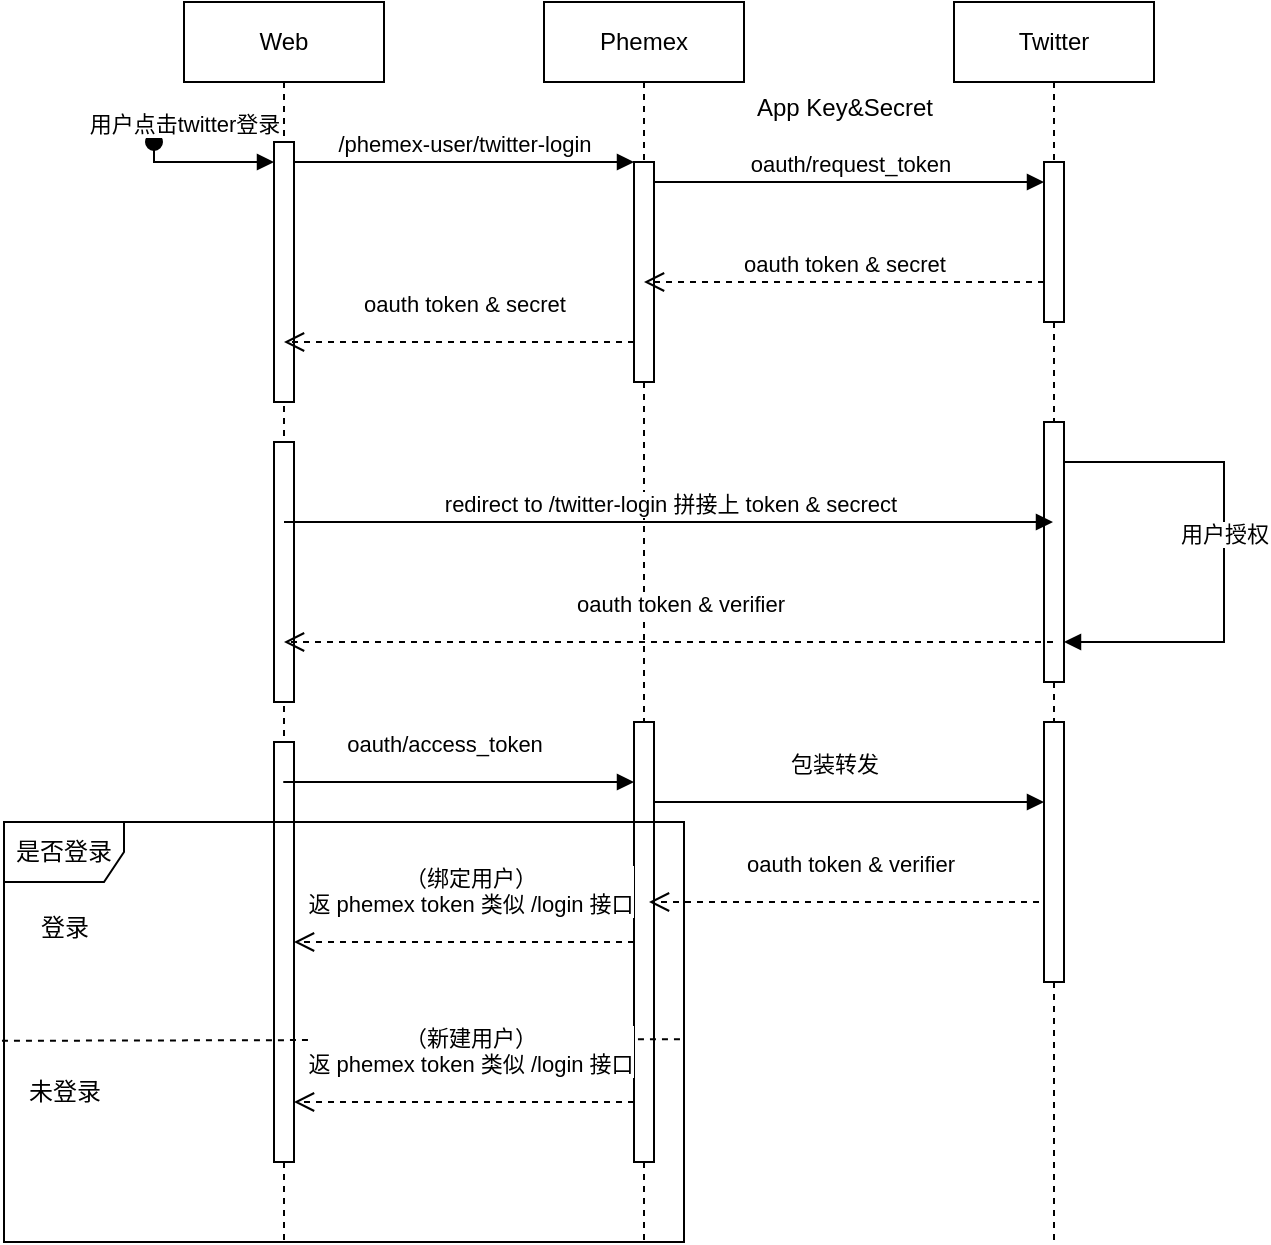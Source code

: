 <mxfile version="21.8.0" type="github">
  <diagram name="Page-1" id="2YBvvXClWsGukQMizWep">
    <mxGraphModel dx="1930" dy="651" grid="1" gridSize="10" guides="1" tooltips="1" connect="1" arrows="1" fold="1" page="1" pageScale="1" pageWidth="850" pageHeight="1100" math="0" shadow="0">
      <root>
        <mxCell id="0" />
        <mxCell id="1" parent="0" />
        <mxCell id="aM9ryv3xv72pqoxQDRHE-1" value="Web" style="shape=umlLifeline;perimeter=lifelinePerimeter;whiteSpace=wrap;html=1;container=0;dropTarget=0;collapsible=0;recursiveResize=0;outlineConnect=0;portConstraint=eastwest;newEdgeStyle={&quot;edgeStyle&quot;:&quot;elbowEdgeStyle&quot;,&quot;elbow&quot;:&quot;vertical&quot;,&quot;curved&quot;:0,&quot;rounded&quot;:0};" parent="1" vertex="1">
          <mxGeometry x="40" y="40" width="100" height="620" as="geometry" />
        </mxCell>
        <mxCell id="aM9ryv3xv72pqoxQDRHE-2" value="" style="html=1;points=[];perimeter=orthogonalPerimeter;outlineConnect=0;targetShapes=umlLifeline;portConstraint=eastwest;newEdgeStyle={&quot;edgeStyle&quot;:&quot;elbowEdgeStyle&quot;,&quot;elbow&quot;:&quot;vertical&quot;,&quot;curved&quot;:0,&quot;rounded&quot;:0};" parent="aM9ryv3xv72pqoxQDRHE-1" vertex="1">
          <mxGeometry x="45" y="70" width="10" height="130" as="geometry" />
        </mxCell>
        <mxCell id="aM9ryv3xv72pqoxQDRHE-3" value="用户点击twitter登录" style="html=1;verticalAlign=bottom;startArrow=oval;endArrow=block;startSize=8;edgeStyle=elbowEdgeStyle;elbow=vertical;curved=0;rounded=0;" parent="aM9ryv3xv72pqoxQDRHE-1" target="aM9ryv3xv72pqoxQDRHE-2" edge="1">
          <mxGeometry x="-0.286" y="10" relative="1" as="geometry">
            <mxPoint x="-15" y="70" as="sourcePoint" />
            <Array as="points">
              <mxPoint x="20" y="80" />
            </Array>
            <mxPoint as="offset" />
          </mxGeometry>
        </mxCell>
        <mxCell id="XHh2MtFzzOAAZeAn6uru-7" value="" style="html=1;points=[];perimeter=orthogonalPerimeter;outlineConnect=0;targetShapes=umlLifeline;portConstraint=eastwest;newEdgeStyle={&quot;edgeStyle&quot;:&quot;elbowEdgeStyle&quot;,&quot;elbow&quot;:&quot;vertical&quot;,&quot;curved&quot;:0,&quot;rounded&quot;:0};" vertex="1" parent="aM9ryv3xv72pqoxQDRHE-1">
          <mxGeometry x="45" y="220" width="10" height="130" as="geometry" />
        </mxCell>
        <mxCell id="XHh2MtFzzOAAZeAn6uru-12" value="" style="html=1;points=[];perimeter=orthogonalPerimeter;outlineConnect=0;targetShapes=umlLifeline;portConstraint=eastwest;newEdgeStyle={&quot;edgeStyle&quot;:&quot;elbowEdgeStyle&quot;,&quot;elbow&quot;:&quot;vertical&quot;,&quot;curved&quot;:0,&quot;rounded&quot;:0};" vertex="1" parent="aM9ryv3xv72pqoxQDRHE-1">
          <mxGeometry x="45" y="370" width="10" height="210" as="geometry" />
        </mxCell>
        <mxCell id="aM9ryv3xv72pqoxQDRHE-5" value="Phemex" style="shape=umlLifeline;perimeter=lifelinePerimeter;whiteSpace=wrap;html=1;container=0;dropTarget=0;collapsible=0;recursiveResize=0;outlineConnect=0;portConstraint=eastwest;newEdgeStyle={&quot;edgeStyle&quot;:&quot;elbowEdgeStyle&quot;,&quot;elbow&quot;:&quot;vertical&quot;,&quot;curved&quot;:0,&quot;rounded&quot;:0};" parent="1" vertex="1">
          <mxGeometry x="220" y="40" width="100" height="620" as="geometry" />
        </mxCell>
        <mxCell id="aM9ryv3xv72pqoxQDRHE-6" value="" style="html=1;points=[];perimeter=orthogonalPerimeter;outlineConnect=0;targetShapes=umlLifeline;portConstraint=eastwest;newEdgeStyle={&quot;edgeStyle&quot;:&quot;elbowEdgeStyle&quot;,&quot;elbow&quot;:&quot;vertical&quot;,&quot;curved&quot;:0,&quot;rounded&quot;:0};" parent="aM9ryv3xv72pqoxQDRHE-5" vertex="1">
          <mxGeometry x="45" y="80" width="10" height="110" as="geometry" />
        </mxCell>
        <mxCell id="XHh2MtFzzOAAZeAn6uru-13" value="" style="html=1;points=[];perimeter=orthogonalPerimeter;outlineConnect=0;targetShapes=umlLifeline;portConstraint=eastwest;newEdgeStyle={&quot;edgeStyle&quot;:&quot;elbowEdgeStyle&quot;,&quot;elbow&quot;:&quot;vertical&quot;,&quot;curved&quot;:0,&quot;rounded&quot;:0};" vertex="1" parent="aM9ryv3xv72pqoxQDRHE-5">
          <mxGeometry x="45" y="360" width="10" height="220" as="geometry" />
        </mxCell>
        <mxCell id="aM9ryv3xv72pqoxQDRHE-7" value="/phemex-user/twitter-login" style="html=1;verticalAlign=bottom;endArrow=block;edgeStyle=elbowEdgeStyle;elbow=vertical;curved=0;rounded=0;" parent="1" source="aM9ryv3xv72pqoxQDRHE-2" target="aM9ryv3xv72pqoxQDRHE-6" edge="1">
          <mxGeometry relative="1" as="geometry">
            <mxPoint x="195" y="130" as="sourcePoint" />
            <Array as="points">
              <mxPoint x="180" y="120" />
            </Array>
          </mxGeometry>
        </mxCell>
        <mxCell id="aM9ryv3xv72pqoxQDRHE-8" value="oauth token &amp;amp; secret" style="html=1;verticalAlign=bottom;endArrow=open;dashed=1;endSize=8;edgeStyle=elbowEdgeStyle;elbow=vertical;curved=0;rounded=0;" parent="1" source="XHh2MtFzzOAAZeAn6uru-2" target="aM9ryv3xv72pqoxQDRHE-5" edge="1">
          <mxGeometry relative="1" as="geometry">
            <mxPoint x="350" y="280" as="targetPoint" />
            <Array as="points">
              <mxPoint x="370" y="180" />
            </Array>
            <mxPoint x="265" y="200" as="sourcePoint" />
          </mxGeometry>
        </mxCell>
        <mxCell id="XHh2MtFzzOAAZeAn6uru-1" value="Twitter" style="shape=umlLifeline;perimeter=lifelinePerimeter;whiteSpace=wrap;html=1;container=0;dropTarget=0;collapsible=0;recursiveResize=0;outlineConnect=0;portConstraint=eastwest;newEdgeStyle={&quot;edgeStyle&quot;:&quot;elbowEdgeStyle&quot;,&quot;elbow&quot;:&quot;vertical&quot;,&quot;curved&quot;:0,&quot;rounded&quot;:0};" vertex="1" parent="1">
          <mxGeometry x="425" y="40" width="100" height="620" as="geometry" />
        </mxCell>
        <mxCell id="XHh2MtFzzOAAZeAn6uru-2" value="" style="html=1;points=[];perimeter=orthogonalPerimeter;outlineConnect=0;targetShapes=umlLifeline;portConstraint=eastwest;newEdgeStyle={&quot;edgeStyle&quot;:&quot;elbowEdgeStyle&quot;,&quot;elbow&quot;:&quot;vertical&quot;,&quot;curved&quot;:0,&quot;rounded&quot;:0};" vertex="1" parent="XHh2MtFzzOAAZeAn6uru-1">
          <mxGeometry x="45" y="80" width="10" height="80" as="geometry" />
        </mxCell>
        <mxCell id="XHh2MtFzzOAAZeAn6uru-9" value="" style="html=1;points=[];perimeter=orthogonalPerimeter;outlineConnect=0;targetShapes=umlLifeline;portConstraint=eastwest;newEdgeStyle={&quot;edgeStyle&quot;:&quot;elbowEdgeStyle&quot;,&quot;elbow&quot;:&quot;vertical&quot;,&quot;curved&quot;:0,&quot;rounded&quot;:0};" vertex="1" parent="XHh2MtFzzOAAZeAn6uru-1">
          <mxGeometry x="45" y="210" width="10" height="130" as="geometry" />
        </mxCell>
        <mxCell id="XHh2MtFzzOAAZeAn6uru-10" value="用户授权" style="html=1;verticalAlign=bottom;endArrow=block;edgeStyle=elbowEdgeStyle;rounded=0;" edge="1" parent="XHh2MtFzzOAAZeAn6uru-1" source="XHh2MtFzzOAAZeAn6uru-9" target="XHh2MtFzzOAAZeAn6uru-9">
          <mxGeometry relative="1" as="geometry">
            <mxPoint x="65" y="230" as="sourcePoint" />
            <Array as="points">
              <mxPoint x="135" y="230" />
            </Array>
            <mxPoint x="449.5" y="230" as="targetPoint" />
          </mxGeometry>
        </mxCell>
        <mxCell id="XHh2MtFzzOAAZeAn6uru-17" value="" style="html=1;points=[];perimeter=orthogonalPerimeter;outlineConnect=0;targetShapes=umlLifeline;portConstraint=eastwest;newEdgeStyle={&quot;edgeStyle&quot;:&quot;elbowEdgeStyle&quot;,&quot;elbow&quot;:&quot;vertical&quot;,&quot;curved&quot;:0,&quot;rounded&quot;:0};" vertex="1" parent="XHh2MtFzzOAAZeAn6uru-1">
          <mxGeometry x="45" y="360" width="10" height="130" as="geometry" />
        </mxCell>
        <mxCell id="XHh2MtFzzOAAZeAn6uru-4" value="oauth/request_token" style="html=1;verticalAlign=bottom;endArrow=block;edgeStyle=elbowEdgeStyle;elbow=vertical;curved=0;rounded=0;" edge="1" parent="1" source="aM9ryv3xv72pqoxQDRHE-6" target="XHh2MtFzzOAAZeAn6uru-2">
          <mxGeometry relative="1" as="geometry">
            <mxPoint x="270" y="130" as="sourcePoint" />
            <Array as="points">
              <mxPoint x="355" y="130" />
            </Array>
            <mxPoint x="440" y="130" as="targetPoint" />
          </mxGeometry>
        </mxCell>
        <mxCell id="XHh2MtFzzOAAZeAn6uru-5" value="App Key&amp;amp;Secret" style="text;html=1;align=center;verticalAlign=middle;resizable=0;points=[];autosize=1;strokeColor=none;fillColor=none;" vertex="1" parent="1">
          <mxGeometry x="315" y="78" width="110" height="30" as="geometry" />
        </mxCell>
        <mxCell id="XHh2MtFzzOAAZeAn6uru-6" value="oauth token &amp;amp; secret" style="html=1;verticalAlign=bottom;endArrow=open;dashed=1;endSize=8;edgeStyle=elbowEdgeStyle;elbow=vertical;curved=0;rounded=0;" edge="1" parent="1" source="aM9ryv3xv72pqoxQDRHE-6" target="aM9ryv3xv72pqoxQDRHE-1">
          <mxGeometry x="-0.028" y="-10" relative="1" as="geometry">
            <mxPoint x="-40" y="210" as="targetPoint" />
            <Array as="points">
              <mxPoint x="245" y="210" />
            </Array>
            <mxPoint x="140" y="210" as="sourcePoint" />
            <mxPoint as="offset" />
          </mxGeometry>
        </mxCell>
        <mxCell id="XHh2MtFzzOAAZeAn6uru-8" value="redirect to /twitter-login 拼接上 token &amp;amp; secrect" style="html=1;verticalAlign=bottom;endArrow=block;edgeStyle=elbowEdgeStyle;rounded=0;" edge="1" parent="1" source="aM9ryv3xv72pqoxQDRHE-1">
          <mxGeometry relative="1" as="geometry">
            <mxPoint x="100" y="260" as="sourcePoint" />
            <Array as="points">
              <mxPoint x="160" y="300" />
            </Array>
            <mxPoint x="474.5" y="300" as="targetPoint" />
          </mxGeometry>
        </mxCell>
        <mxCell id="XHh2MtFzzOAAZeAn6uru-11" value="oauth token &amp;amp;&amp;nbsp;verifier" style="html=1;verticalAlign=bottom;endArrow=open;dashed=1;endSize=8;edgeStyle=elbowEdgeStyle;elbow=vertical;curved=0;rounded=0;" edge="1" parent="1">
          <mxGeometry x="-0.028" y="-10" relative="1" as="geometry">
            <mxPoint x="90" y="360" as="targetPoint" />
            <Array as="points">
              <mxPoint x="245" y="360" />
            </Array>
            <mxPoint x="474.5" y="360" as="sourcePoint" />
            <mxPoint as="offset" />
          </mxGeometry>
        </mxCell>
        <mxCell id="XHh2MtFzzOAAZeAn6uru-14" value="oauth/access_token" style="html=1;verticalAlign=bottom;endArrow=block;edgeStyle=elbowEdgeStyle;rounded=0;" edge="1" parent="1">
          <mxGeometry x="-0.083" y="10" relative="1" as="geometry">
            <mxPoint x="89.63" y="430" as="sourcePoint" />
            <Array as="points">
              <mxPoint x="200" y="430" />
            </Array>
            <mxPoint x="265" y="430" as="targetPoint" />
            <mxPoint as="offset" />
          </mxGeometry>
        </mxCell>
        <mxCell id="XHh2MtFzzOAAZeAn6uru-15" value="包装转发" style="html=1;verticalAlign=bottom;endArrow=block;edgeStyle=elbowEdgeStyle;rounded=0;" edge="1" parent="1" source="XHh2MtFzzOAAZeAn6uru-13" target="XHh2MtFzzOAAZeAn6uru-17">
          <mxGeometry x="-0.083" y="10" relative="1" as="geometry">
            <mxPoint x="282.31" y="440" as="sourcePoint" />
            <Array as="points">
              <mxPoint x="392.68" y="440" />
            </Array>
            <mxPoint x="457.68" y="440" as="targetPoint" />
            <mxPoint as="offset" />
          </mxGeometry>
        </mxCell>
        <mxCell id="XHh2MtFzzOAAZeAn6uru-16" value="oauth token &amp;amp;&amp;nbsp;verifier" style="html=1;verticalAlign=bottom;endArrow=open;dashed=1;endSize=8;edgeStyle=elbowEdgeStyle;elbow=vertical;curved=0;rounded=0;" edge="1" parent="1">
          <mxGeometry x="-0.028" y="-10" relative="1" as="geometry">
            <mxPoint x="272.5" y="490" as="targetPoint" />
            <Array as="points">
              <mxPoint x="387.5" y="490" />
            </Array>
            <mxPoint x="467.5" y="490" as="sourcePoint" />
            <mxPoint as="offset" />
          </mxGeometry>
        </mxCell>
        <mxCell id="XHh2MtFzzOAAZeAn6uru-18" value="（绑定用户）&lt;br&gt;返 phemex token 类似 /login 接口" style="html=1;verticalAlign=bottom;endArrow=open;dashed=1;endSize=8;edgeStyle=elbowEdgeStyle;elbow=vertical;curved=0;rounded=0;" edge="1" parent="1" source="XHh2MtFzzOAAZeAn6uru-13" target="XHh2MtFzzOAAZeAn6uru-12">
          <mxGeometry x="-0.028" y="-10" relative="1" as="geometry">
            <mxPoint x="80" y="510" as="targetPoint" />
            <Array as="points">
              <mxPoint x="195" y="510" />
            </Array>
            <mxPoint x="275" y="510" as="sourcePoint" />
            <mxPoint as="offset" />
          </mxGeometry>
        </mxCell>
        <mxCell id="XHh2MtFzzOAAZeAn6uru-19" value="是否登录" style="shape=umlFrame;whiteSpace=wrap;html=1;pointerEvents=0;" vertex="1" parent="1">
          <mxGeometry x="-50" y="450" width="340" height="210" as="geometry" />
        </mxCell>
        <mxCell id="XHh2MtFzzOAAZeAn6uru-20" value="" style="endArrow=none;dashed=1;html=1;rounded=0;exitX=-0.003;exitY=0.521;exitDx=0;exitDy=0;exitPerimeter=0;entryX=1;entryY=0.517;entryDx=0;entryDy=0;entryPerimeter=0;" edge="1" parent="1" source="XHh2MtFzzOAAZeAn6uru-19" target="XHh2MtFzzOAAZeAn6uru-19">
          <mxGeometry width="50" height="50" relative="1" as="geometry">
            <mxPoint x="320" y="460" as="sourcePoint" />
            <mxPoint x="370" y="410" as="targetPoint" />
          </mxGeometry>
        </mxCell>
        <mxCell id="XHh2MtFzzOAAZeAn6uru-21" value="登录" style="text;html=1;align=center;verticalAlign=middle;resizable=0;points=[];autosize=1;strokeColor=none;fillColor=none;" vertex="1" parent="1">
          <mxGeometry x="-45" y="488" width="50" height="30" as="geometry" />
        </mxCell>
        <mxCell id="XHh2MtFzzOAAZeAn6uru-22" value="未登录" style="text;html=1;align=center;verticalAlign=middle;resizable=0;points=[];autosize=1;strokeColor=none;fillColor=none;" vertex="1" parent="1">
          <mxGeometry x="-50" y="570" width="60" height="30" as="geometry" />
        </mxCell>
        <mxCell id="XHh2MtFzzOAAZeAn6uru-23" value="（新建用户）&lt;br&gt;返 phemex token 类似 /login 接口" style="html=1;verticalAlign=bottom;endArrow=open;dashed=1;endSize=8;edgeStyle=elbowEdgeStyle;elbow=vertical;curved=0;rounded=0;" edge="1" parent="1" source="XHh2MtFzzOAAZeAn6uru-13" target="XHh2MtFzzOAAZeAn6uru-12">
          <mxGeometry x="-0.028" y="-10" relative="1" as="geometry">
            <mxPoint x="100" y="590" as="targetPoint" />
            <Array as="points">
              <mxPoint x="200" y="590" />
            </Array>
            <mxPoint x="250" y="590" as="sourcePoint" />
            <mxPoint as="offset" />
          </mxGeometry>
        </mxCell>
      </root>
    </mxGraphModel>
  </diagram>
</mxfile>
